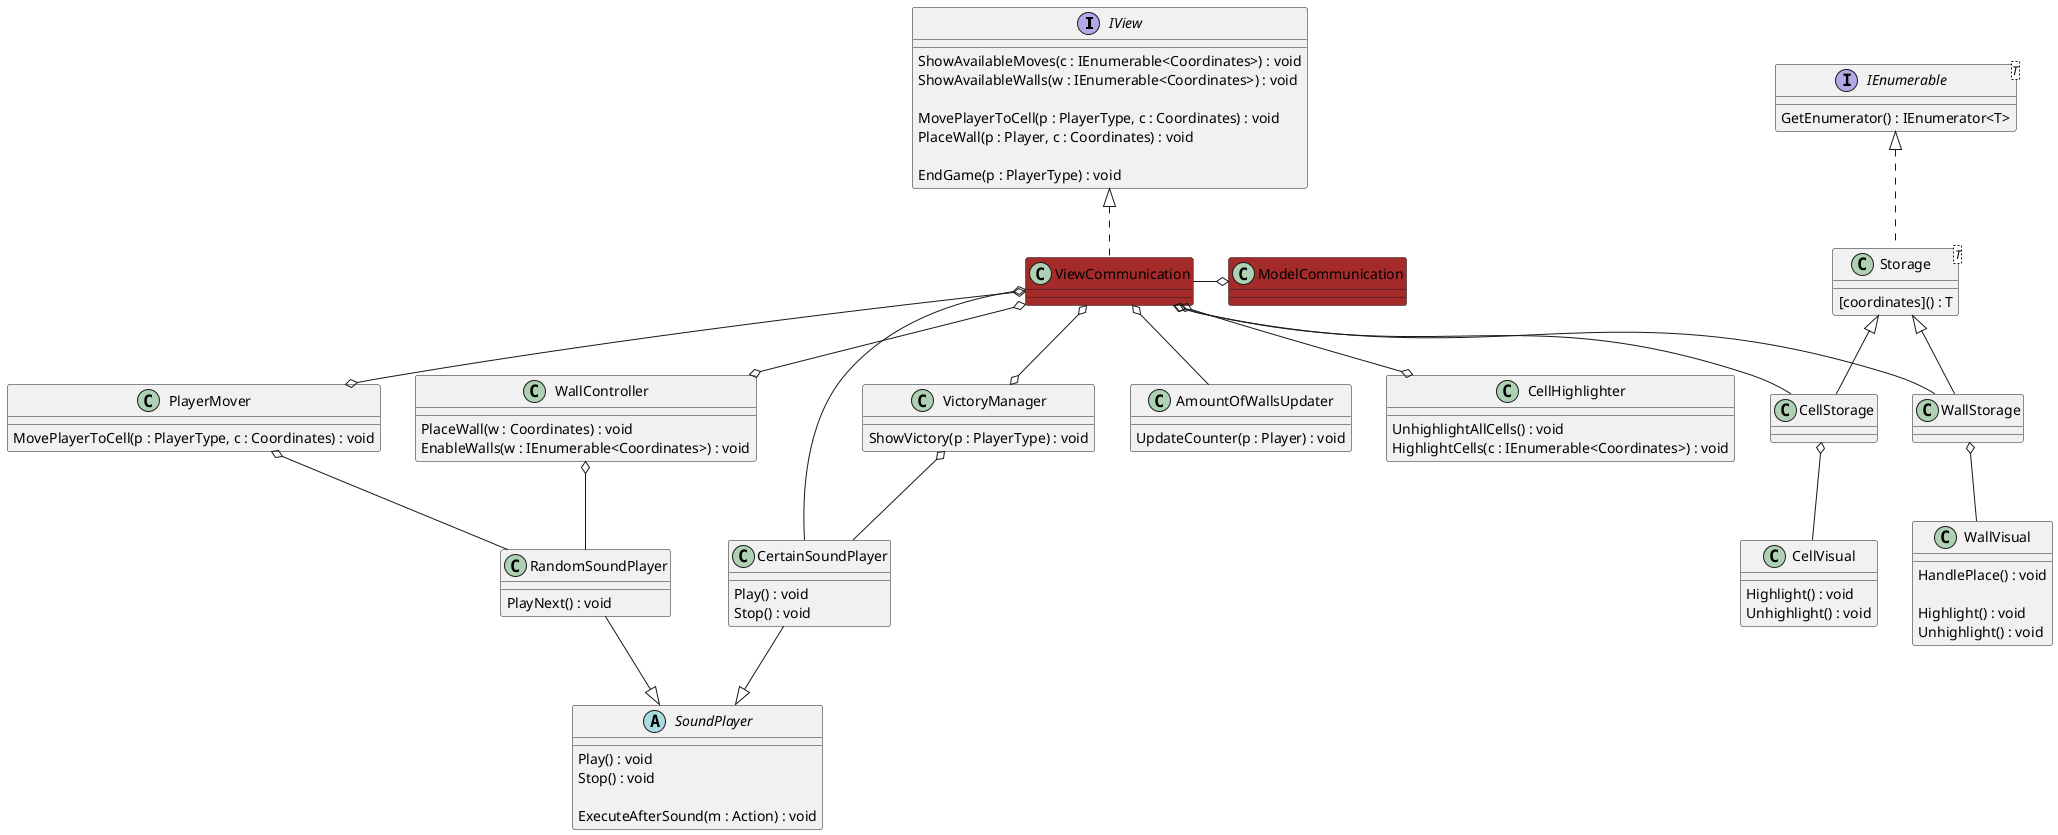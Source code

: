﻿@startuml

interface IView
{
    ShowAvailableMoves(c : IEnumerable<Coordinates>) : void
    ShowAvailableWalls(w : IEnumerable<Coordinates>) : void
    
    MovePlayerToCell(p : PlayerType, c : Coordinates) : void
    PlaceWall(p : Player, c : Coordinates) : void

    EndGame(p : PlayerType) : void
}
class ViewCommunication #brown
class ModelCommunication #brown

'---Audio---'
abstract class SoundPlayer
{
    Play() : void
    Stop() : void
    
    ExecuteAfterSound(m : Action) : void
}
class RandomSoundPlayer
{
    PlayNext() : void
}
class CertainSoundPlayer
{
    Play() : void
    Stop() : void
}

'---Storages---'
interface IEnumerable<T>
{
    GetEnumerator() : IEnumerator<T>
}
class Storage<T>
{
    [coordinates]() : T
}
class CellStorage
class CellVisual
{
    Highlight() : void
    Unhighlight() : void
}
class WallStorage
class WallVisual
{
    HandlePlace() : void
    
    Highlight() : void
    Unhighlight() : void
}

'---Other---'

class AmountOfWallsUpdater
{
    UpdateCounter(p : Player) : void
}

class CellHighlighter
{
    UnhighlightAllCells() : void
    HighlightCells(c : IEnumerable<Coordinates>) : void
}

class PlayerMover
{
    MovePlayerToCell(p : PlayerType, c : Coordinates) : void
}

class VictoryManager
{
    ShowVictory(p : PlayerType) : void
}

class WallController
{
    PlaceWall(w : Coordinates) : void
    EnableWalls(w : IEnumerable<Coordinates>) : void
}
    
IView <|..  ViewCommunication
ViewCommunication -o ModelCommunication

ViewCommunication o-- AmountOfWallsUpdater

ViewCommunication o-- CertainSoundPlayer


ViewCommunication o--o PlayerMover
PlayerMover o-- RandomSoundPlayer

ViewCommunication o--o VictoryManager
VictoryManager o-- CertainSoundPlayer

ViewCommunication o--o WallController
WallController o-- RandomSoundPlayer

ViewCommunication o--o CellHighlighter
ViewCommunication o-- CellStorage
ViewCommunication o-- WallStorage

IEnumerable <|.. Storage
Storage <|-- CellStorage
Storage <|-- WallStorage
CellStorage o-- CellVisual
WallStorage o-- WallVisual

CertainSoundPlayer --|> SoundPlayer
RandomSoundPlayer --|> SoundPlayer

@enduml